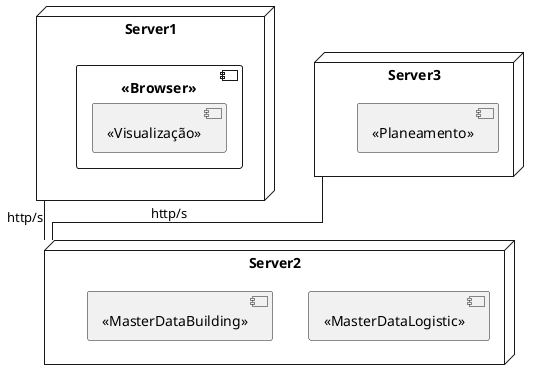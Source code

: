@startuml

skinparam linetype ortho

node Server1{
  component "<<Browser>>" as BRW{
   component "<<Visualização>>" as V {
    }
  }
}

node Server2{
  component "<<MasterDataLogistic>>" as MDL{
  }

  component "<<MasterDataBuilding>>" as MDB{
  }
}

node Server3{
  component "<<Planeamento>>" as P {
  }
}



Server1 -d- Server2: http/s
Server2 -u- Server3: http/s

@enduml
